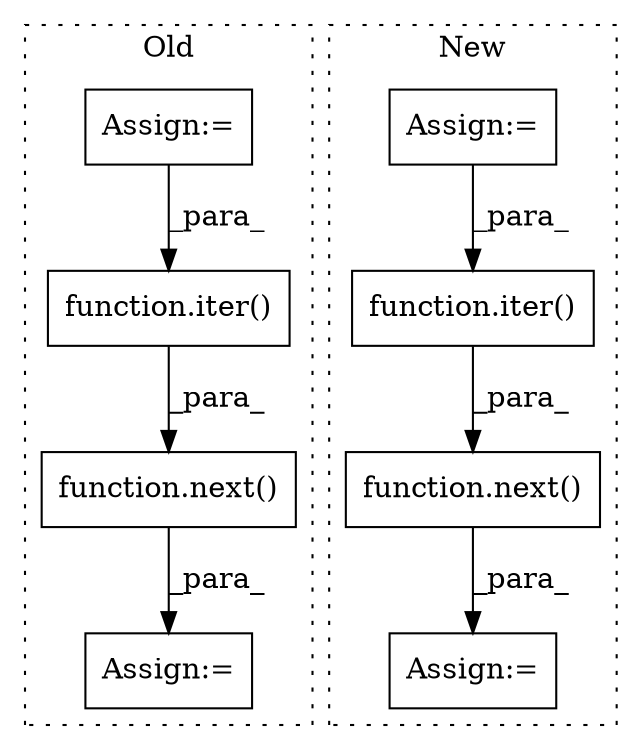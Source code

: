 digraph G {
subgraph cluster0 {
1 [label="function.next()" a="75" s="2998,3035" l="5,1" shape="box"];
4 [label="function.iter()" a="75" s="3003,3034" l="5,1" shape="box"];
5 [label="Assign:=" a="68" s="2986" l="12" shape="box"];
7 [label="Assign:=" a="68" s="2584" l="3" shape="box"];
label = "Old";
style="dotted";
}
subgraph cluster1 {
2 [label="function.iter()" a="75" s="3557,3579" l="5,1" shape="box"];
3 [label="function.next()" a="75" s="3552,3580" l="5,1" shape="box"];
6 [label="Assign:=" a="68" s="3549" l="3" shape="box"];
8 [label="Assign:=" a="68" s="3434" l="3" shape="box"];
label = "New";
style="dotted";
}
1 -> 5 [label="_para_"];
2 -> 3 [label="_para_"];
3 -> 6 [label="_para_"];
4 -> 1 [label="_para_"];
7 -> 4 [label="_para_"];
8 -> 2 [label="_para_"];
}